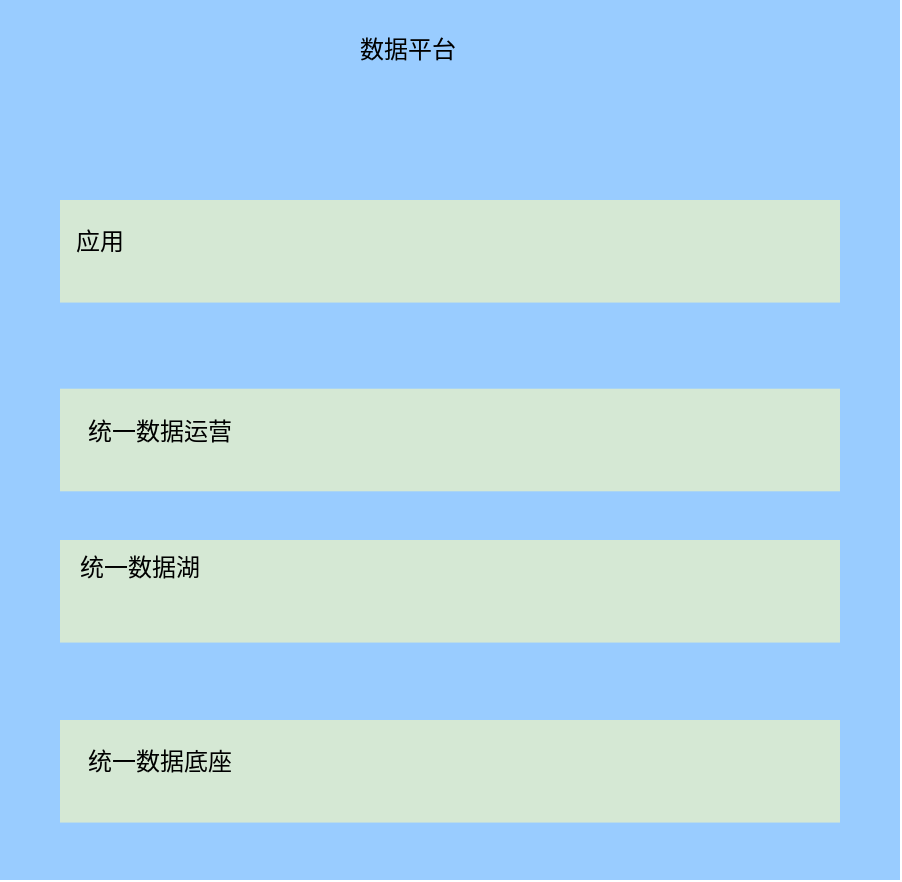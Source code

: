 <mxfile version="25.0.3">
  <diagram name="第 1 页" id="esoSkzXpCoBOoMPdtS_s">
    <mxGraphModel dx="910" dy="490" grid="1" gridSize="10" guides="1" tooltips="1" connect="1" arrows="1" fold="1" page="1" pageScale="1" pageWidth="827" pageHeight="1169" math="0" shadow="0">
      <root>
        <mxCell id="0" />
        <mxCell id="1" parent="0" />
        <mxCell id="Hz8do1xcwLAu2_MjNyLG-2" value="" style="rounded=0;whiteSpace=wrap;html=1;fillColor=#99CCFF;strokeColor=none;" vertex="1" parent="1">
          <mxGeometry x="180" y="200" width="450" height="440" as="geometry" />
        </mxCell>
        <mxCell id="Hz8do1xcwLAu2_MjNyLG-3" value="" style="rounded=0;whiteSpace=wrap;html=1;fillColor=#d5e8d4;strokeColor=none;" vertex="1" parent="1">
          <mxGeometry x="210" y="560" width="390" height="51.29" as="geometry" />
        </mxCell>
        <mxCell id="Hz8do1xcwLAu2_MjNyLG-4" value="数据平台" style="text;html=1;align=center;verticalAlign=middle;whiteSpace=wrap;rounded=0;" vertex="1" parent="1">
          <mxGeometry x="354" y="210" width="60" height="30" as="geometry" />
        </mxCell>
        <mxCell id="Hz8do1xcwLAu2_MjNyLG-5" value="统一数据底座" style="text;html=1;align=center;verticalAlign=middle;whiteSpace=wrap;rounded=0;" vertex="1" parent="1">
          <mxGeometry x="210" y="551.29" width="100" height="60" as="geometry" />
        </mxCell>
        <mxCell id="Hz8do1xcwLAu2_MjNyLG-6" value="" style="rounded=0;whiteSpace=wrap;html=1;fillColor=#d5e8d4;strokeColor=none;" vertex="1" parent="1">
          <mxGeometry x="210" y="470" width="390" height="51.29" as="geometry" />
        </mxCell>
        <mxCell id="Hz8do1xcwLAu2_MjNyLG-7" value="统一数据湖" style="text;html=1;align=center;verticalAlign=middle;whiteSpace=wrap;rounded=0;" vertex="1" parent="1">
          <mxGeometry x="210" y="454.36" width="80" height="60" as="geometry" />
        </mxCell>
        <mxCell id="Hz8do1xcwLAu2_MjNyLG-8" value="" style="rounded=0;whiteSpace=wrap;html=1;fillColor=#d5e8d4;strokeColor=none;" vertex="1" parent="1">
          <mxGeometry x="210" y="394.36" width="390" height="51.29" as="geometry" />
        </mxCell>
        <mxCell id="Hz8do1xcwLAu2_MjNyLG-9" value="统一数据运营" style="text;html=1;align=center;verticalAlign=middle;whiteSpace=wrap;rounded=0;" vertex="1" parent="1">
          <mxGeometry x="220" y="385.65" width="80" height="60" as="geometry" />
        </mxCell>
        <mxCell id="Hz8do1xcwLAu2_MjNyLG-10" value="" style="rounded=0;whiteSpace=wrap;html=1;fillColor=#d5e8d4;strokeColor=none;" vertex="1" parent="1">
          <mxGeometry x="210" y="300" width="390" height="51.29" as="geometry" />
        </mxCell>
        <mxCell id="Hz8do1xcwLAu2_MjNyLG-11" value="应用" style="text;html=1;align=center;verticalAlign=middle;whiteSpace=wrap;rounded=0;" vertex="1" parent="1">
          <mxGeometry x="210" y="291.29" width="40" height="60" as="geometry" />
        </mxCell>
      </root>
    </mxGraphModel>
  </diagram>
</mxfile>
